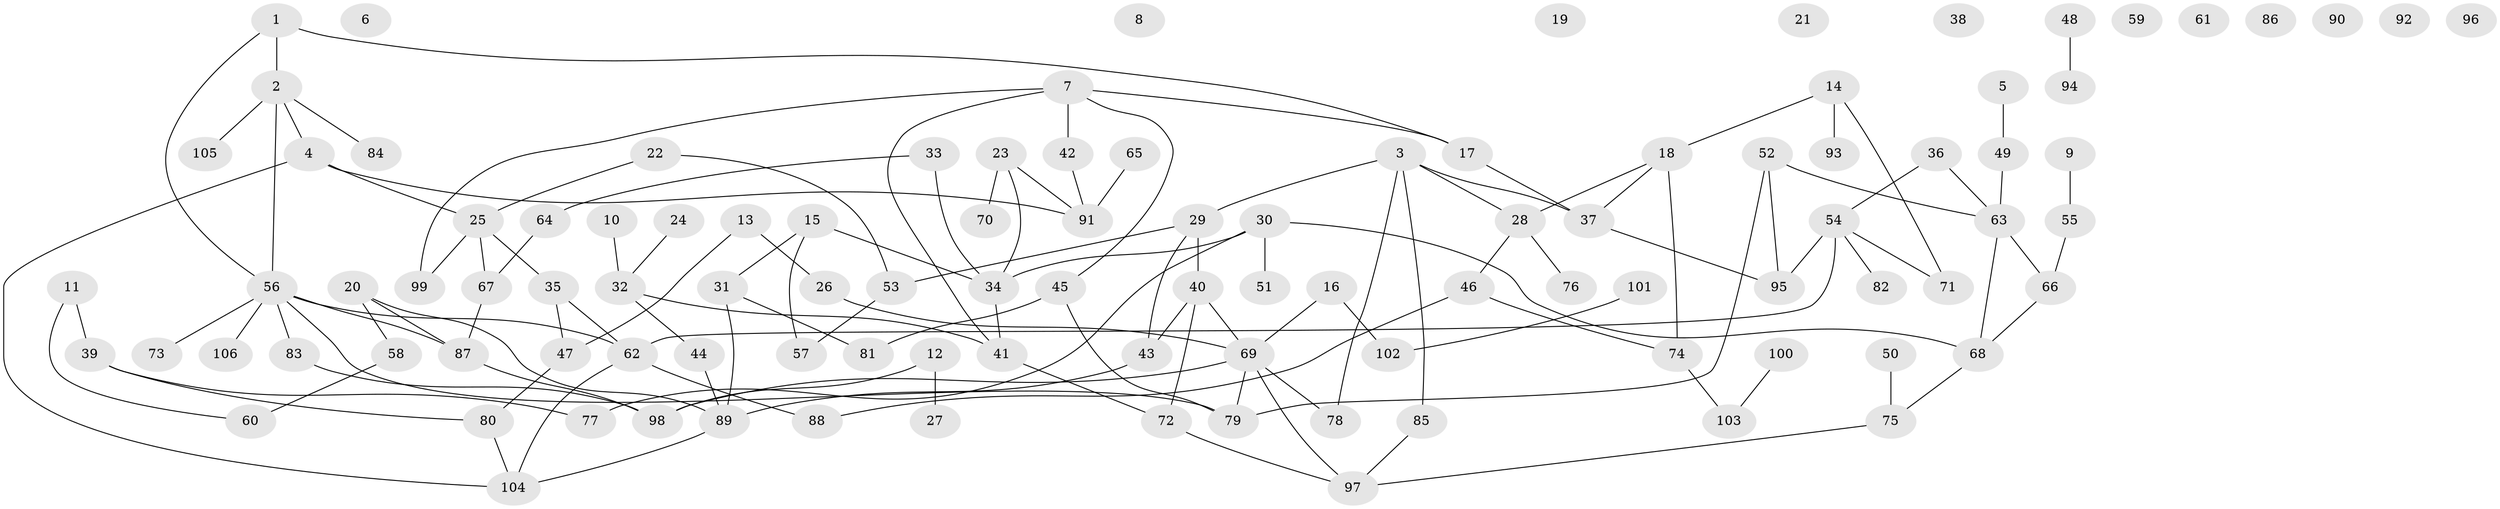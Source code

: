 // coarse degree distribution, {8: 0.023809523809523808, 9: 0.023809523809523808, 1: 0.19047619047619047, 0: 0.2857142857142857, 10: 0.023809523809523808, 4: 0.09523809523809523, 3: 0.11904761904761904, 2: 0.11904761904761904, 5: 0.023809523809523808, 6: 0.047619047619047616, 14: 0.023809523809523808, 7: 0.023809523809523808}
// Generated by graph-tools (version 1.1) at 2025/16/03/04/25 18:16:31]
// undirected, 106 vertices, 131 edges
graph export_dot {
graph [start="1"]
  node [color=gray90,style=filled];
  1;
  2;
  3;
  4;
  5;
  6;
  7;
  8;
  9;
  10;
  11;
  12;
  13;
  14;
  15;
  16;
  17;
  18;
  19;
  20;
  21;
  22;
  23;
  24;
  25;
  26;
  27;
  28;
  29;
  30;
  31;
  32;
  33;
  34;
  35;
  36;
  37;
  38;
  39;
  40;
  41;
  42;
  43;
  44;
  45;
  46;
  47;
  48;
  49;
  50;
  51;
  52;
  53;
  54;
  55;
  56;
  57;
  58;
  59;
  60;
  61;
  62;
  63;
  64;
  65;
  66;
  67;
  68;
  69;
  70;
  71;
  72;
  73;
  74;
  75;
  76;
  77;
  78;
  79;
  80;
  81;
  82;
  83;
  84;
  85;
  86;
  87;
  88;
  89;
  90;
  91;
  92;
  93;
  94;
  95;
  96;
  97;
  98;
  99;
  100;
  101;
  102;
  103;
  104;
  105;
  106;
  1 -- 2;
  1 -- 17;
  1 -- 56;
  2 -- 4;
  2 -- 56;
  2 -- 84;
  2 -- 105;
  3 -- 28;
  3 -- 29;
  3 -- 37;
  3 -- 78;
  3 -- 85;
  4 -- 25;
  4 -- 91;
  4 -- 104;
  5 -- 49;
  7 -- 17;
  7 -- 41;
  7 -- 42;
  7 -- 45;
  7 -- 99;
  9 -- 55;
  10 -- 32;
  11 -- 39;
  11 -- 60;
  12 -- 27;
  12 -- 98;
  13 -- 26;
  13 -- 47;
  14 -- 18;
  14 -- 71;
  14 -- 93;
  15 -- 31;
  15 -- 34;
  15 -- 57;
  16 -- 69;
  16 -- 102;
  17 -- 37;
  18 -- 28;
  18 -- 37;
  18 -- 74;
  20 -- 58;
  20 -- 87;
  20 -- 89;
  22 -- 25;
  22 -- 53;
  23 -- 34;
  23 -- 70;
  23 -- 91;
  24 -- 32;
  25 -- 35;
  25 -- 67;
  25 -- 99;
  26 -- 69;
  28 -- 46;
  28 -- 76;
  29 -- 40;
  29 -- 43;
  29 -- 53;
  30 -- 34;
  30 -- 51;
  30 -- 68;
  30 -- 77;
  31 -- 81;
  31 -- 89;
  32 -- 41;
  32 -- 44;
  33 -- 34;
  33 -- 64;
  34 -- 41;
  35 -- 47;
  35 -- 62;
  36 -- 54;
  36 -- 63;
  37 -- 95;
  39 -- 77;
  39 -- 80;
  40 -- 43;
  40 -- 69;
  40 -- 72;
  41 -- 72;
  42 -- 91;
  43 -- 89;
  44 -- 89;
  45 -- 79;
  45 -- 81;
  46 -- 74;
  46 -- 88;
  47 -- 80;
  48 -- 94;
  49 -- 63;
  50 -- 75;
  52 -- 63;
  52 -- 79;
  52 -- 95;
  53 -- 57;
  54 -- 62;
  54 -- 71;
  54 -- 82;
  54 -- 95;
  55 -- 66;
  56 -- 62;
  56 -- 73;
  56 -- 79;
  56 -- 83;
  56 -- 87;
  56 -- 106;
  58 -- 60;
  62 -- 88;
  62 -- 104;
  63 -- 66;
  63 -- 68;
  64 -- 67;
  65 -- 91;
  66 -- 68;
  67 -- 87;
  68 -- 75;
  69 -- 78;
  69 -- 79;
  69 -- 97;
  69 -- 98;
  72 -- 97;
  74 -- 103;
  75 -- 97;
  80 -- 104;
  83 -- 98;
  85 -- 97;
  87 -- 98;
  89 -- 104;
  100 -- 103;
  101 -- 102;
}
